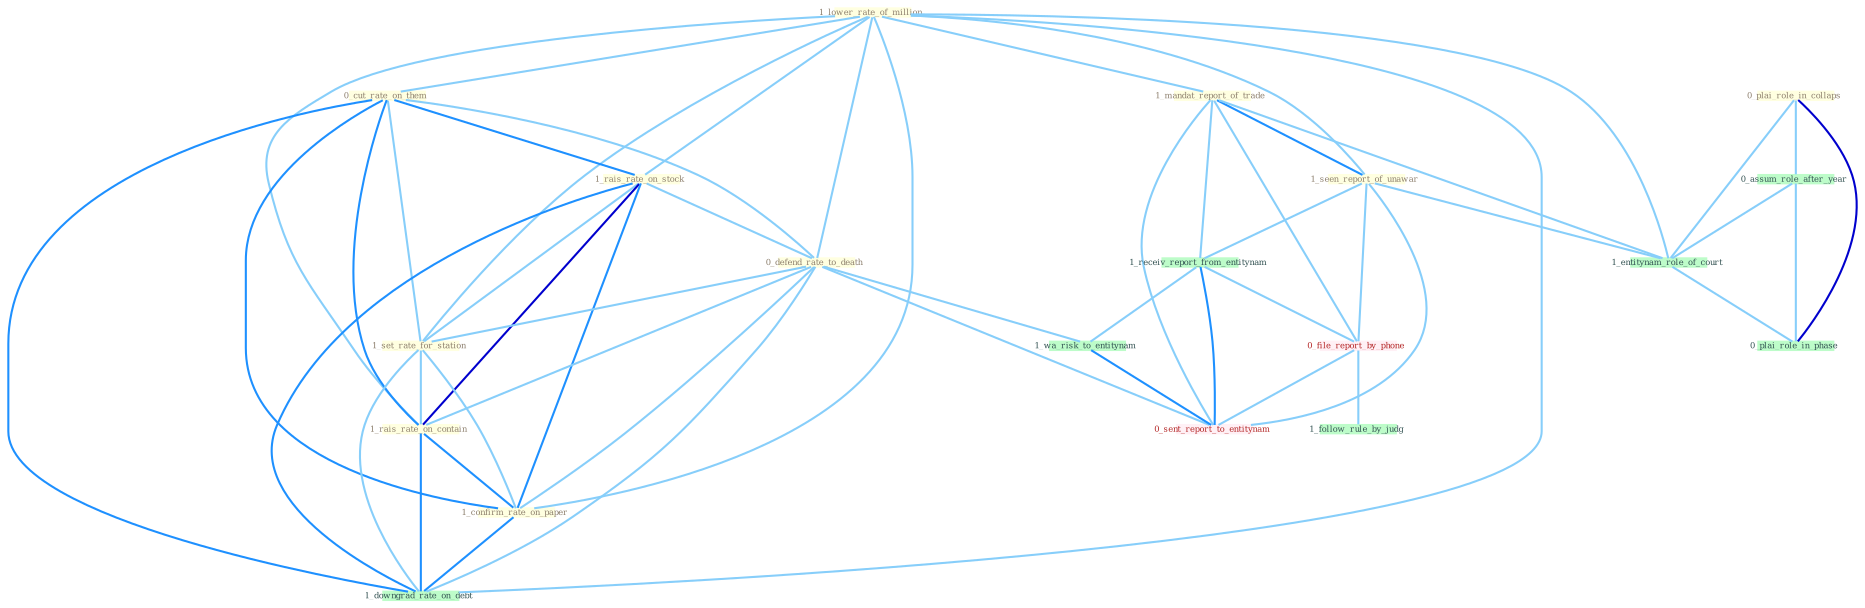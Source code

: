 Graph G{ 
    node
    [shape=polygon,style=filled,width=.5,height=.06,color="#BDFCC9",fixedsize=true,fontsize=4,
    fontcolor="#2f4f4f"];
    {node
    [color="#ffffe0", fontcolor="#8b7d6b"] "1_lower_rate_of_million " "0_cut_rate_on_them " "0_plai_role_in_collaps " "1_rais_rate_on_stock " "0_defend_rate_to_death " "1_mandat_report_of_trade " "1_set_rate_for_station " "1_rais_rate_on_contain " "1_confirm_rate_on_paper " "1_seen_report_of_unawar "}
{node [color="#fff0f5", fontcolor="#b22222"] "0_file_report_by_phone " "0_sent_report_to_entitynam "}
edge [color="#B0E2FF"];

	"1_lower_rate_of_million " -- "0_cut_rate_on_them " [w="1", color="#87cefa" ];
	"1_lower_rate_of_million " -- "1_rais_rate_on_stock " [w="1", color="#87cefa" ];
	"1_lower_rate_of_million " -- "0_defend_rate_to_death " [w="1", color="#87cefa" ];
	"1_lower_rate_of_million " -- "1_mandat_report_of_trade " [w="1", color="#87cefa" ];
	"1_lower_rate_of_million " -- "1_set_rate_for_station " [w="1", color="#87cefa" ];
	"1_lower_rate_of_million " -- "1_rais_rate_on_contain " [w="1", color="#87cefa" ];
	"1_lower_rate_of_million " -- "1_confirm_rate_on_paper " [w="1", color="#87cefa" ];
	"1_lower_rate_of_million " -- "1_seen_report_of_unawar " [w="1", color="#87cefa" ];
	"1_lower_rate_of_million " -- "1_entitynam_role_of_court " [w="1", color="#87cefa" ];
	"1_lower_rate_of_million " -- "1_downgrad_rate_on_debt " [w="1", color="#87cefa" ];
	"0_cut_rate_on_them " -- "1_rais_rate_on_stock " [w="2", color="#1e90ff" , len=0.8];
	"0_cut_rate_on_them " -- "0_defend_rate_to_death " [w="1", color="#87cefa" ];
	"0_cut_rate_on_them " -- "1_set_rate_for_station " [w="1", color="#87cefa" ];
	"0_cut_rate_on_them " -- "1_rais_rate_on_contain " [w="2", color="#1e90ff" , len=0.8];
	"0_cut_rate_on_them " -- "1_confirm_rate_on_paper " [w="2", color="#1e90ff" , len=0.8];
	"0_cut_rate_on_them " -- "1_downgrad_rate_on_debt " [w="2", color="#1e90ff" , len=0.8];
	"0_plai_role_in_collaps " -- "0_assum_role_after_year " [w="1", color="#87cefa" ];
	"0_plai_role_in_collaps " -- "1_entitynam_role_of_court " [w="1", color="#87cefa" ];
	"0_plai_role_in_collaps " -- "0_plai_role_in_phase " [w="3", color="#0000cd" , len=0.6];
	"1_rais_rate_on_stock " -- "0_defend_rate_to_death " [w="1", color="#87cefa" ];
	"1_rais_rate_on_stock " -- "1_set_rate_for_station " [w="1", color="#87cefa" ];
	"1_rais_rate_on_stock " -- "1_rais_rate_on_contain " [w="3", color="#0000cd" , len=0.6];
	"1_rais_rate_on_stock " -- "1_confirm_rate_on_paper " [w="2", color="#1e90ff" , len=0.8];
	"1_rais_rate_on_stock " -- "1_downgrad_rate_on_debt " [w="2", color="#1e90ff" , len=0.8];
	"0_defend_rate_to_death " -- "1_set_rate_for_station " [w="1", color="#87cefa" ];
	"0_defend_rate_to_death " -- "1_rais_rate_on_contain " [w="1", color="#87cefa" ];
	"0_defend_rate_to_death " -- "1_confirm_rate_on_paper " [w="1", color="#87cefa" ];
	"0_defend_rate_to_death " -- "1_downgrad_rate_on_debt " [w="1", color="#87cefa" ];
	"0_defend_rate_to_death " -- "1_wa_risk_to_entitynam " [w="1", color="#87cefa" ];
	"0_defend_rate_to_death " -- "0_sent_report_to_entitynam " [w="1", color="#87cefa" ];
	"1_mandat_report_of_trade " -- "1_seen_report_of_unawar " [w="2", color="#1e90ff" , len=0.8];
	"1_mandat_report_of_trade " -- "1_receiv_report_from_entitynam " [w="1", color="#87cefa" ];
	"1_mandat_report_of_trade " -- "1_entitynam_role_of_court " [w="1", color="#87cefa" ];
	"1_mandat_report_of_trade " -- "0_file_report_by_phone " [w="1", color="#87cefa" ];
	"1_mandat_report_of_trade " -- "0_sent_report_to_entitynam " [w="1", color="#87cefa" ];
	"1_set_rate_for_station " -- "1_rais_rate_on_contain " [w="1", color="#87cefa" ];
	"1_set_rate_for_station " -- "1_confirm_rate_on_paper " [w="1", color="#87cefa" ];
	"1_set_rate_for_station " -- "1_downgrad_rate_on_debt " [w="1", color="#87cefa" ];
	"1_rais_rate_on_contain " -- "1_confirm_rate_on_paper " [w="2", color="#1e90ff" , len=0.8];
	"1_rais_rate_on_contain " -- "1_downgrad_rate_on_debt " [w="2", color="#1e90ff" , len=0.8];
	"1_confirm_rate_on_paper " -- "1_downgrad_rate_on_debt " [w="2", color="#1e90ff" , len=0.8];
	"1_seen_report_of_unawar " -- "1_receiv_report_from_entitynam " [w="1", color="#87cefa" ];
	"1_seen_report_of_unawar " -- "1_entitynam_role_of_court " [w="1", color="#87cefa" ];
	"1_seen_report_of_unawar " -- "0_file_report_by_phone " [w="1", color="#87cefa" ];
	"1_seen_report_of_unawar " -- "0_sent_report_to_entitynam " [w="1", color="#87cefa" ];
	"1_receiv_report_from_entitynam " -- "0_file_report_by_phone " [w="1", color="#87cefa" ];
	"1_receiv_report_from_entitynam " -- "1_wa_risk_to_entitynam " [w="1", color="#87cefa" ];
	"1_receiv_report_from_entitynam " -- "0_sent_report_to_entitynam " [w="2", color="#1e90ff" , len=0.8];
	"0_assum_role_after_year " -- "1_entitynam_role_of_court " [w="1", color="#87cefa" ];
	"0_assum_role_after_year " -- "0_plai_role_in_phase " [w="1", color="#87cefa" ];
	"1_entitynam_role_of_court " -- "0_plai_role_in_phase " [w="1", color="#87cefa" ];
	"0_file_report_by_phone " -- "1_follow_rule_by_judg " [w="1", color="#87cefa" ];
	"0_file_report_by_phone " -- "0_sent_report_to_entitynam " [w="1", color="#87cefa" ];
	"1_wa_risk_to_entitynam " -- "0_sent_report_to_entitynam " [w="2", color="#1e90ff" , len=0.8];
}